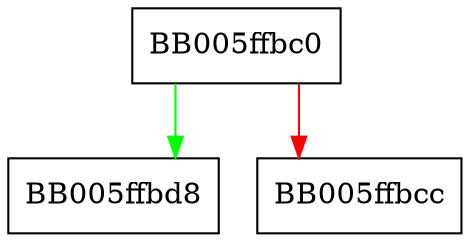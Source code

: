 digraph ossl_provider_get_params {
  node [shape="box"];
  graph [splines=ortho];
  BB005ffbc0 -> BB005ffbd8 [color="green"];
  BB005ffbc0 -> BB005ffbcc [color="red"];
}